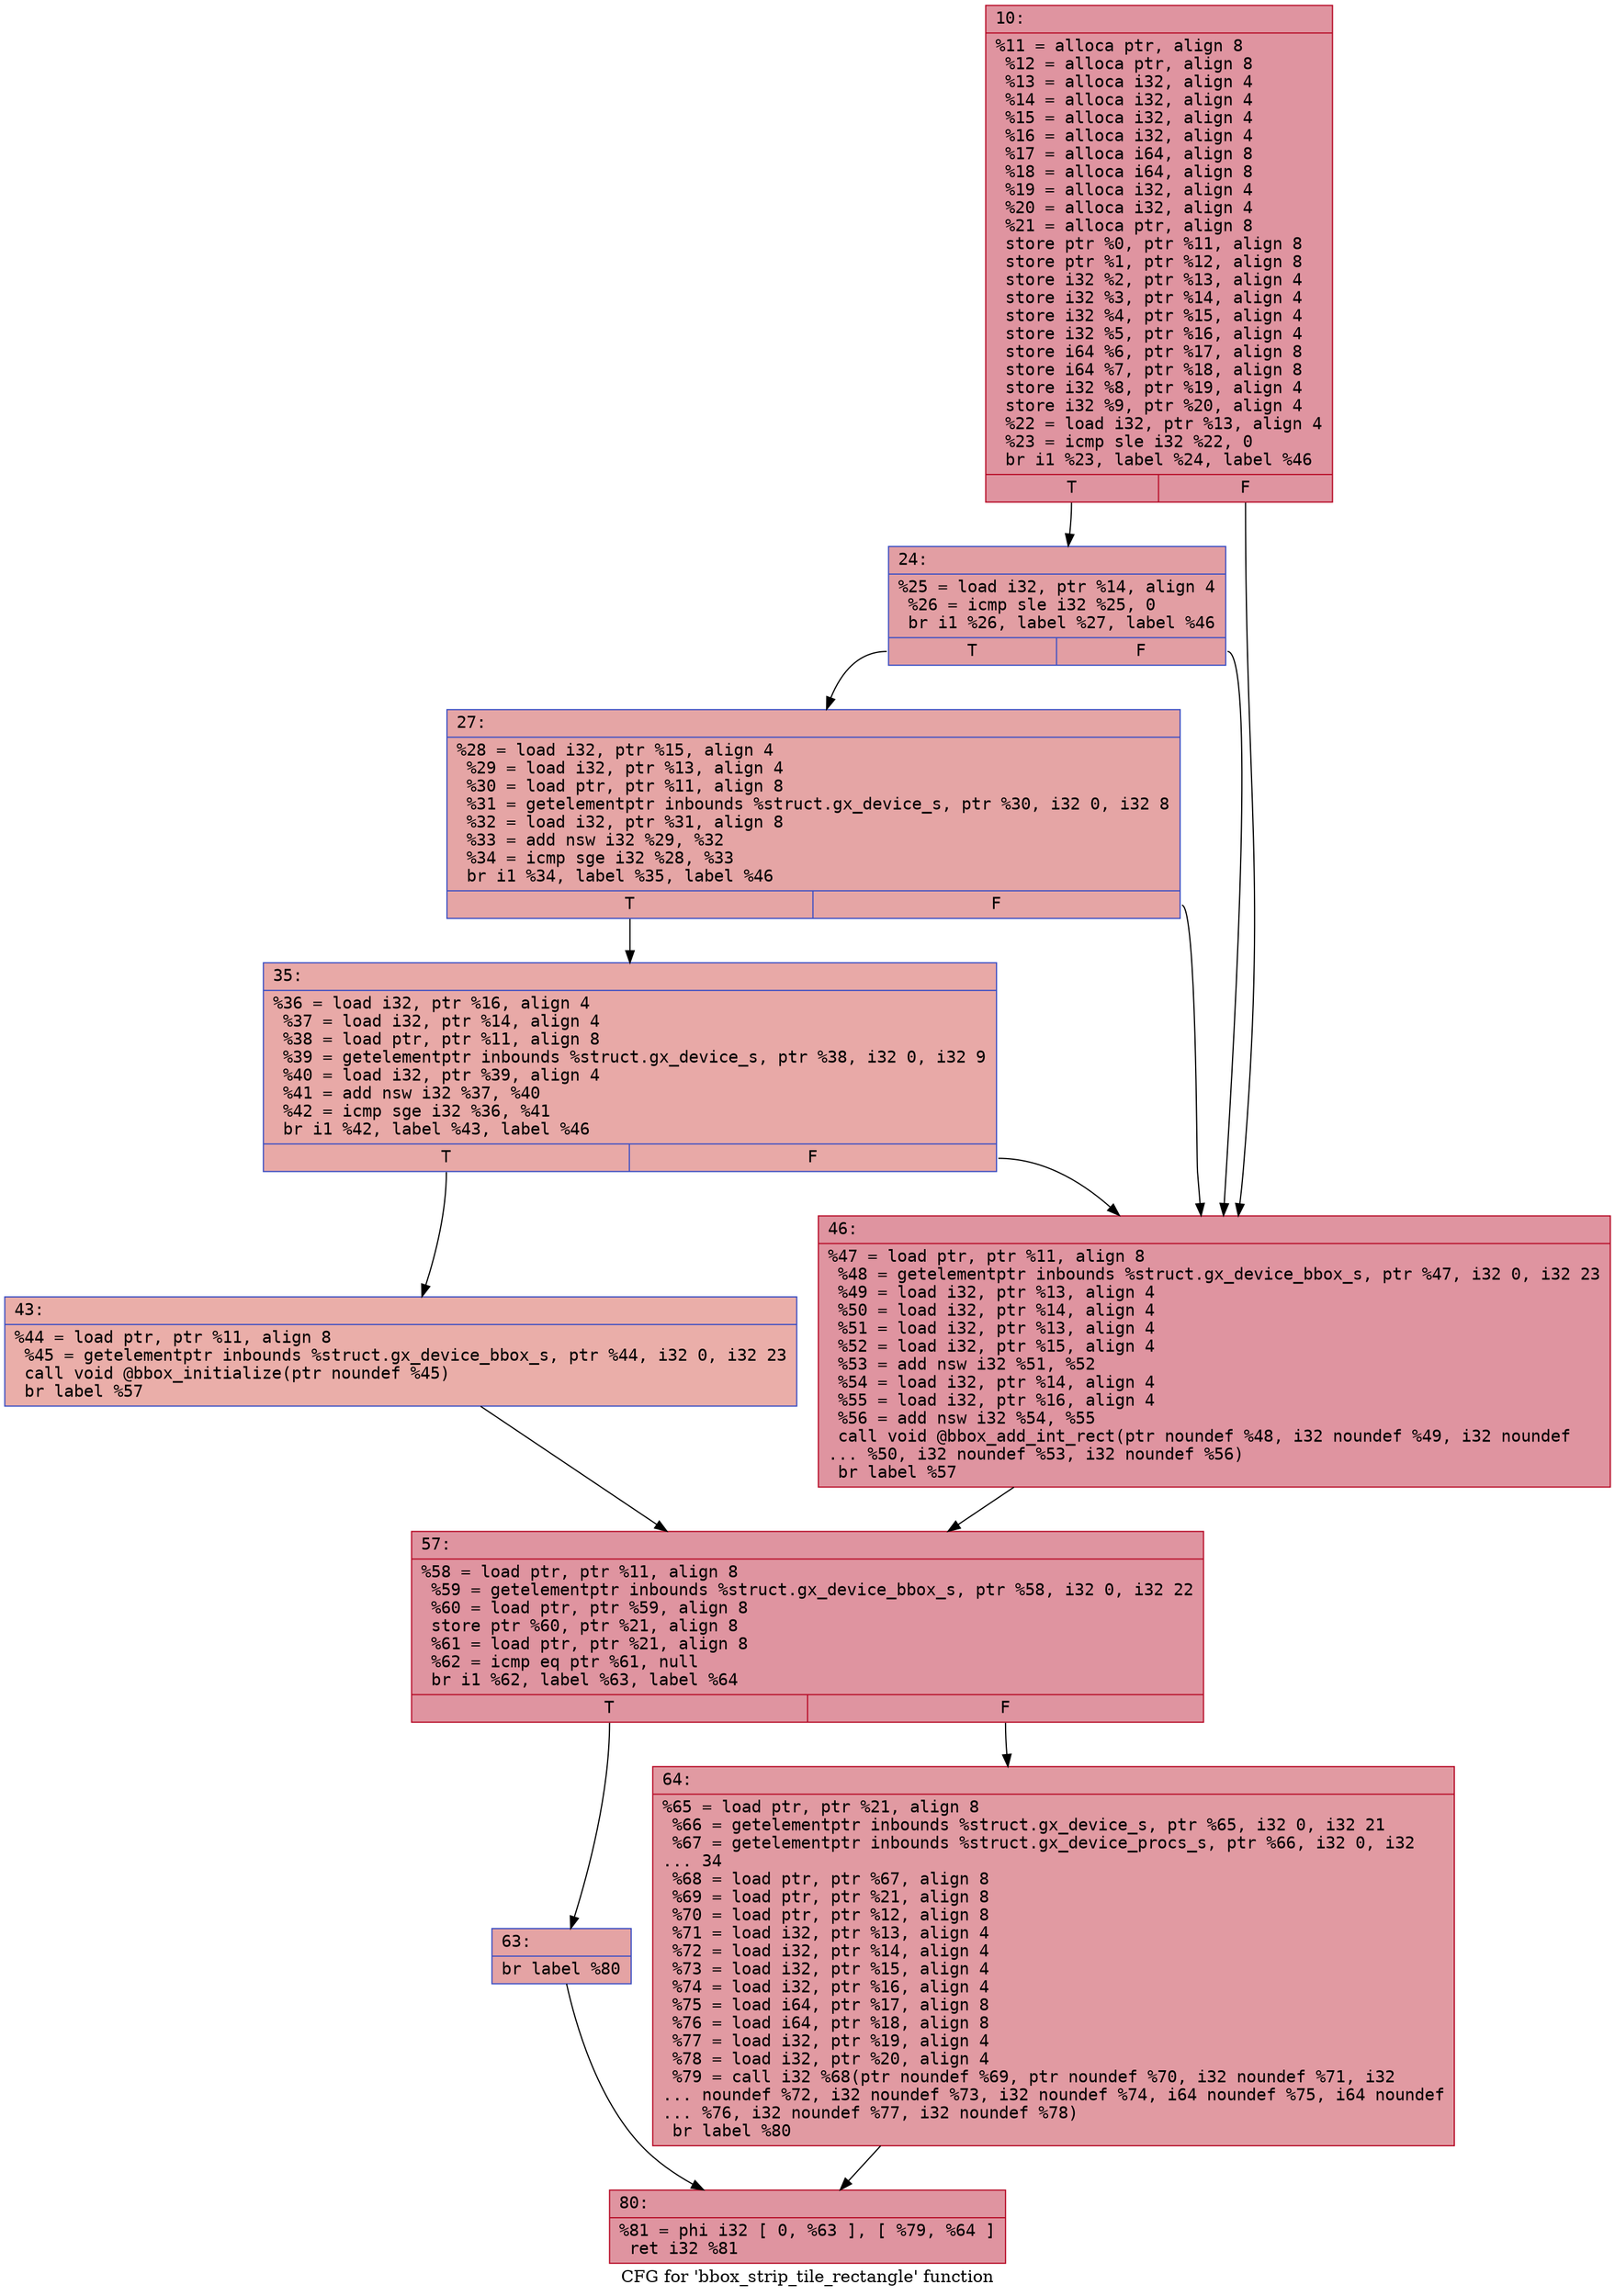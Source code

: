 digraph "CFG for 'bbox_strip_tile_rectangle' function" {
	label="CFG for 'bbox_strip_tile_rectangle' function";

	Node0x60000323a9e0 [shape=record,color="#b70d28ff", style=filled, fillcolor="#b70d2870" fontname="Courier",label="{10:\l|  %11 = alloca ptr, align 8\l  %12 = alloca ptr, align 8\l  %13 = alloca i32, align 4\l  %14 = alloca i32, align 4\l  %15 = alloca i32, align 4\l  %16 = alloca i32, align 4\l  %17 = alloca i64, align 8\l  %18 = alloca i64, align 8\l  %19 = alloca i32, align 4\l  %20 = alloca i32, align 4\l  %21 = alloca ptr, align 8\l  store ptr %0, ptr %11, align 8\l  store ptr %1, ptr %12, align 8\l  store i32 %2, ptr %13, align 4\l  store i32 %3, ptr %14, align 4\l  store i32 %4, ptr %15, align 4\l  store i32 %5, ptr %16, align 4\l  store i64 %6, ptr %17, align 8\l  store i64 %7, ptr %18, align 8\l  store i32 %8, ptr %19, align 4\l  store i32 %9, ptr %20, align 4\l  %22 = load i32, ptr %13, align 4\l  %23 = icmp sle i32 %22, 0\l  br i1 %23, label %24, label %46\l|{<s0>T|<s1>F}}"];
	Node0x60000323a9e0:s0 -> Node0x60000323aa30[tooltip="10 -> 24\nProbability 50.00%" ];
	Node0x60000323a9e0:s1 -> Node0x60000323ab70[tooltip="10 -> 46\nProbability 50.00%" ];
	Node0x60000323aa30 [shape=record,color="#3d50c3ff", style=filled, fillcolor="#be242e70" fontname="Courier",label="{24:\l|  %25 = load i32, ptr %14, align 4\l  %26 = icmp sle i32 %25, 0\l  br i1 %26, label %27, label %46\l|{<s0>T|<s1>F}}"];
	Node0x60000323aa30:s0 -> Node0x60000323aa80[tooltip="24 -> 27\nProbability 50.00%" ];
	Node0x60000323aa30:s1 -> Node0x60000323ab70[tooltip="24 -> 46\nProbability 50.00%" ];
	Node0x60000323aa80 [shape=record,color="#3d50c3ff", style=filled, fillcolor="#c5333470" fontname="Courier",label="{27:\l|  %28 = load i32, ptr %15, align 4\l  %29 = load i32, ptr %13, align 4\l  %30 = load ptr, ptr %11, align 8\l  %31 = getelementptr inbounds %struct.gx_device_s, ptr %30, i32 0, i32 8\l  %32 = load i32, ptr %31, align 8\l  %33 = add nsw i32 %29, %32\l  %34 = icmp sge i32 %28, %33\l  br i1 %34, label %35, label %46\l|{<s0>T|<s1>F}}"];
	Node0x60000323aa80:s0 -> Node0x60000323aad0[tooltip="27 -> 35\nProbability 50.00%" ];
	Node0x60000323aa80:s1 -> Node0x60000323ab70[tooltip="27 -> 46\nProbability 50.00%" ];
	Node0x60000323aad0 [shape=record,color="#3d50c3ff", style=filled, fillcolor="#ca3b3770" fontname="Courier",label="{35:\l|  %36 = load i32, ptr %16, align 4\l  %37 = load i32, ptr %14, align 4\l  %38 = load ptr, ptr %11, align 8\l  %39 = getelementptr inbounds %struct.gx_device_s, ptr %38, i32 0, i32 9\l  %40 = load i32, ptr %39, align 4\l  %41 = add nsw i32 %37, %40\l  %42 = icmp sge i32 %36, %41\l  br i1 %42, label %43, label %46\l|{<s0>T|<s1>F}}"];
	Node0x60000323aad0:s0 -> Node0x60000323ab20[tooltip="35 -> 43\nProbability 50.00%" ];
	Node0x60000323aad0:s1 -> Node0x60000323ab70[tooltip="35 -> 46\nProbability 50.00%" ];
	Node0x60000323ab20 [shape=record,color="#3d50c3ff", style=filled, fillcolor="#d0473d70" fontname="Courier",label="{43:\l|  %44 = load ptr, ptr %11, align 8\l  %45 = getelementptr inbounds %struct.gx_device_bbox_s, ptr %44, i32 0, i32 23\l  call void @bbox_initialize(ptr noundef %45)\l  br label %57\l}"];
	Node0x60000323ab20 -> Node0x60000323abc0[tooltip="43 -> 57\nProbability 100.00%" ];
	Node0x60000323ab70 [shape=record,color="#b70d28ff", style=filled, fillcolor="#b70d2870" fontname="Courier",label="{46:\l|  %47 = load ptr, ptr %11, align 8\l  %48 = getelementptr inbounds %struct.gx_device_bbox_s, ptr %47, i32 0, i32 23\l  %49 = load i32, ptr %13, align 4\l  %50 = load i32, ptr %14, align 4\l  %51 = load i32, ptr %13, align 4\l  %52 = load i32, ptr %15, align 4\l  %53 = add nsw i32 %51, %52\l  %54 = load i32, ptr %14, align 4\l  %55 = load i32, ptr %16, align 4\l  %56 = add nsw i32 %54, %55\l  call void @bbox_add_int_rect(ptr noundef %48, i32 noundef %49, i32 noundef\l... %50, i32 noundef %53, i32 noundef %56)\l  br label %57\l}"];
	Node0x60000323ab70 -> Node0x60000323abc0[tooltip="46 -> 57\nProbability 100.00%" ];
	Node0x60000323abc0 [shape=record,color="#b70d28ff", style=filled, fillcolor="#b70d2870" fontname="Courier",label="{57:\l|  %58 = load ptr, ptr %11, align 8\l  %59 = getelementptr inbounds %struct.gx_device_bbox_s, ptr %58, i32 0, i32 22\l  %60 = load ptr, ptr %59, align 8\l  store ptr %60, ptr %21, align 8\l  %61 = load ptr, ptr %21, align 8\l  %62 = icmp eq ptr %61, null\l  br i1 %62, label %63, label %64\l|{<s0>T|<s1>F}}"];
	Node0x60000323abc0:s0 -> Node0x60000323ac10[tooltip="57 -> 63\nProbability 37.50%" ];
	Node0x60000323abc0:s1 -> Node0x60000323ac60[tooltip="57 -> 64\nProbability 62.50%" ];
	Node0x60000323ac10 [shape=record,color="#3d50c3ff", style=filled, fillcolor="#c32e3170" fontname="Courier",label="{63:\l|  br label %80\l}"];
	Node0x60000323ac10 -> Node0x60000323acb0[tooltip="63 -> 80\nProbability 100.00%" ];
	Node0x60000323ac60 [shape=record,color="#b70d28ff", style=filled, fillcolor="#bb1b2c70" fontname="Courier",label="{64:\l|  %65 = load ptr, ptr %21, align 8\l  %66 = getelementptr inbounds %struct.gx_device_s, ptr %65, i32 0, i32 21\l  %67 = getelementptr inbounds %struct.gx_device_procs_s, ptr %66, i32 0, i32\l... 34\l  %68 = load ptr, ptr %67, align 8\l  %69 = load ptr, ptr %21, align 8\l  %70 = load ptr, ptr %12, align 8\l  %71 = load i32, ptr %13, align 4\l  %72 = load i32, ptr %14, align 4\l  %73 = load i32, ptr %15, align 4\l  %74 = load i32, ptr %16, align 4\l  %75 = load i64, ptr %17, align 8\l  %76 = load i64, ptr %18, align 8\l  %77 = load i32, ptr %19, align 4\l  %78 = load i32, ptr %20, align 4\l  %79 = call i32 %68(ptr noundef %69, ptr noundef %70, i32 noundef %71, i32\l... noundef %72, i32 noundef %73, i32 noundef %74, i64 noundef %75, i64 noundef\l... %76, i32 noundef %77, i32 noundef %78)\l  br label %80\l}"];
	Node0x60000323ac60 -> Node0x60000323acb0[tooltip="64 -> 80\nProbability 100.00%" ];
	Node0x60000323acb0 [shape=record,color="#b70d28ff", style=filled, fillcolor="#b70d2870" fontname="Courier",label="{80:\l|  %81 = phi i32 [ 0, %63 ], [ %79, %64 ]\l  ret i32 %81\l}"];
}
